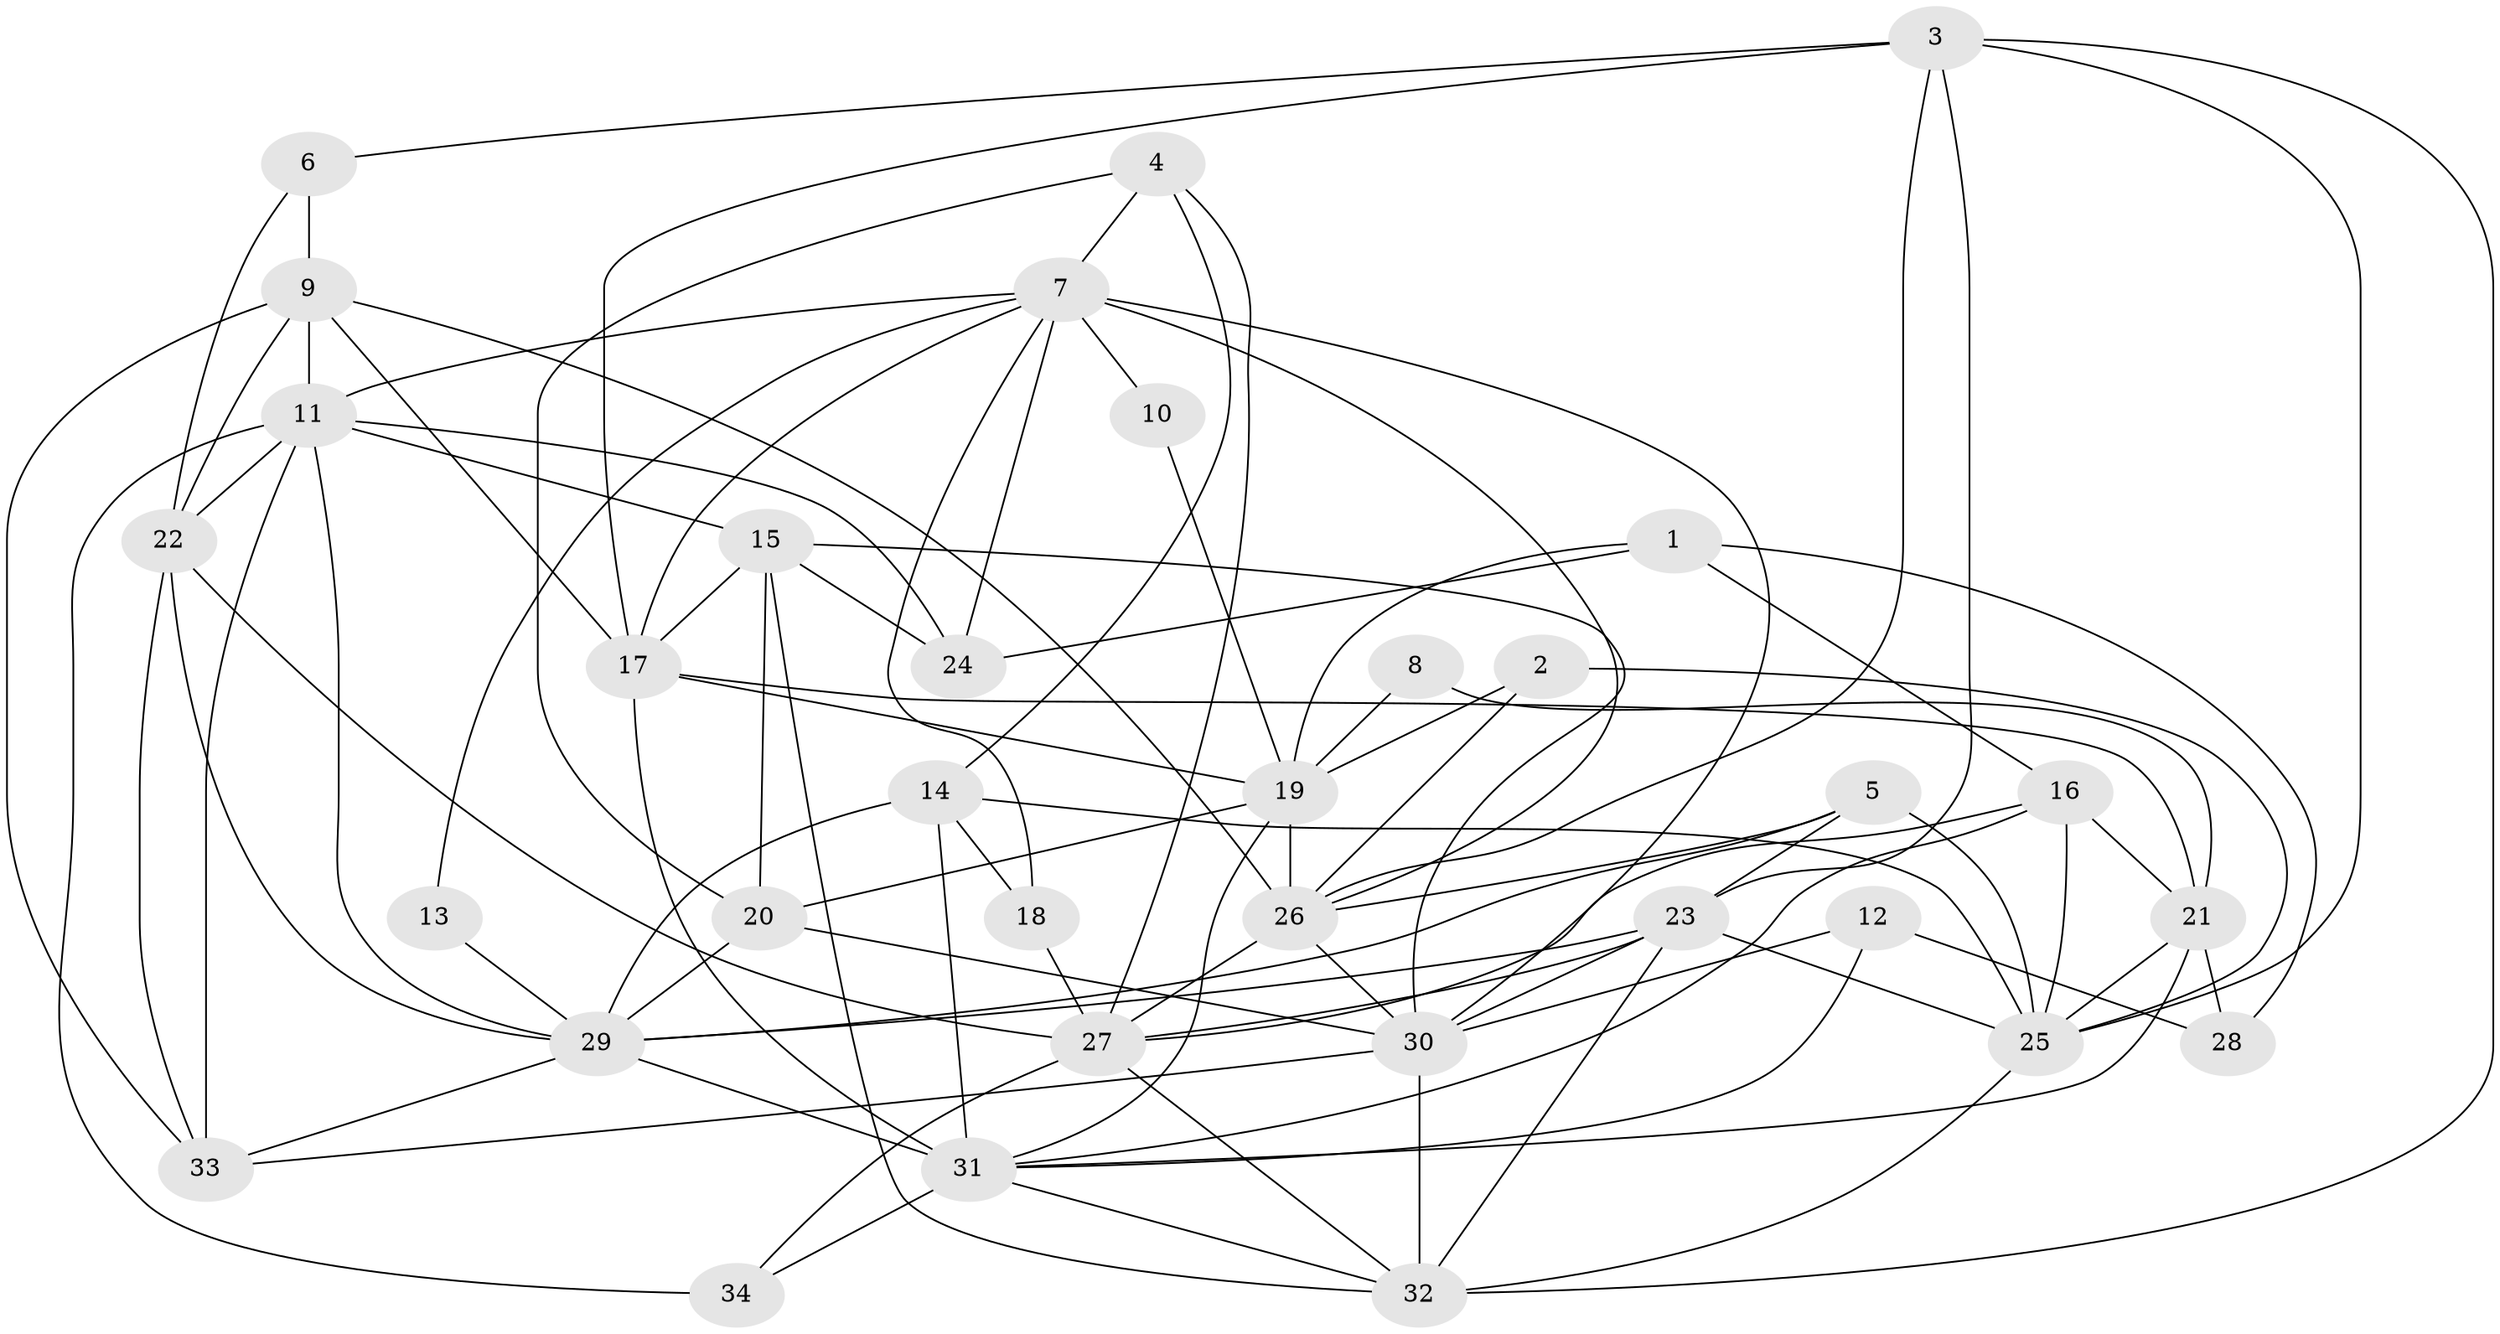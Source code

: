 // original degree distribution, {6: 0.11764705882352941, 4: 0.3088235294117647, 5: 0.16176470588235295, 3: 0.2647058823529412, 2: 0.11764705882352941, 8: 0.014705882352941176, 7: 0.014705882352941176}
// Generated by graph-tools (version 1.1) at 2025/50/03/09/25 03:50:07]
// undirected, 34 vertices, 93 edges
graph export_dot {
graph [start="1"]
  node [color=gray90,style=filled];
  1;
  2;
  3;
  4;
  5;
  6;
  7;
  8;
  9;
  10;
  11;
  12;
  13;
  14;
  15;
  16;
  17;
  18;
  19;
  20;
  21;
  22;
  23;
  24;
  25;
  26;
  27;
  28;
  29;
  30;
  31;
  32;
  33;
  34;
  1 -- 16 [weight=1.0];
  1 -- 19 [weight=1.0];
  1 -- 24 [weight=1.0];
  1 -- 28 [weight=1.0];
  2 -- 19 [weight=1.0];
  2 -- 25 [weight=1.0];
  2 -- 26 [weight=1.0];
  3 -- 6 [weight=1.0];
  3 -- 17 [weight=1.0];
  3 -- 23 [weight=1.0];
  3 -- 25 [weight=1.0];
  3 -- 26 [weight=1.0];
  3 -- 32 [weight=1.0];
  4 -- 7 [weight=1.0];
  4 -- 14 [weight=1.0];
  4 -- 20 [weight=1.0];
  4 -- 27 [weight=1.0];
  5 -- 23 [weight=1.0];
  5 -- 25 [weight=1.0];
  5 -- 26 [weight=1.0];
  5 -- 29 [weight=1.0];
  6 -- 9 [weight=1.0];
  6 -- 22 [weight=1.0];
  7 -- 10 [weight=1.0];
  7 -- 11 [weight=1.0];
  7 -- 13 [weight=1.0];
  7 -- 17 [weight=1.0];
  7 -- 18 [weight=1.0];
  7 -- 24 [weight=1.0];
  7 -- 26 [weight=1.0];
  7 -- 30 [weight=1.0];
  8 -- 19 [weight=1.0];
  8 -- 21 [weight=1.0];
  9 -- 11 [weight=1.0];
  9 -- 17 [weight=1.0];
  9 -- 22 [weight=1.0];
  9 -- 26 [weight=1.0];
  9 -- 33 [weight=1.0];
  10 -- 19 [weight=1.0];
  11 -- 15 [weight=1.0];
  11 -- 22 [weight=1.0];
  11 -- 24 [weight=1.0];
  11 -- 29 [weight=1.0];
  11 -- 33 [weight=1.0];
  11 -- 34 [weight=1.0];
  12 -- 28 [weight=1.0];
  12 -- 30 [weight=1.0];
  12 -- 31 [weight=1.0];
  13 -- 29 [weight=2.0];
  14 -- 18 [weight=1.0];
  14 -- 25 [weight=1.0];
  14 -- 29 [weight=1.0];
  14 -- 31 [weight=2.0];
  15 -- 17 [weight=1.0];
  15 -- 20 [weight=1.0];
  15 -- 24 [weight=1.0];
  15 -- 30 [weight=1.0];
  15 -- 32 [weight=1.0];
  16 -- 21 [weight=1.0];
  16 -- 25 [weight=1.0];
  16 -- 27 [weight=1.0];
  16 -- 31 [weight=1.0];
  17 -- 19 [weight=1.0];
  17 -- 21 [weight=1.0];
  17 -- 31 [weight=1.0];
  18 -- 27 [weight=1.0];
  19 -- 20 [weight=1.0];
  19 -- 26 [weight=1.0];
  19 -- 31 [weight=1.0];
  20 -- 29 [weight=1.0];
  20 -- 30 [weight=1.0];
  21 -- 25 [weight=1.0];
  21 -- 28 [weight=1.0];
  21 -- 31 [weight=2.0];
  22 -- 27 [weight=1.0];
  22 -- 29 [weight=1.0];
  22 -- 33 [weight=1.0];
  23 -- 25 [weight=1.0];
  23 -- 27 [weight=1.0];
  23 -- 29 [weight=1.0];
  23 -- 30 [weight=2.0];
  23 -- 32 [weight=1.0];
  25 -- 32 [weight=1.0];
  26 -- 27 [weight=1.0];
  26 -- 30 [weight=1.0];
  27 -- 32 [weight=1.0];
  27 -- 34 [weight=1.0];
  29 -- 31 [weight=2.0];
  29 -- 33 [weight=1.0];
  30 -- 32 [weight=1.0];
  30 -- 33 [weight=1.0];
  31 -- 32 [weight=1.0];
  31 -- 34 [weight=1.0];
}

